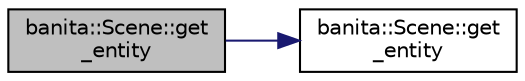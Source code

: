digraph "banita::Scene::get_entity"
{
 // LATEX_PDF_SIZE
  edge [fontname="Helvetica",fontsize="10",labelfontname="Helvetica",labelfontsize="10"];
  node [fontname="Helvetica",fontsize="10",shape=record];
  rankdir="LR";
  Node11 [label="banita::Scene::get\l_entity",height=0.2,width=0.4,color="black", fillcolor="grey75", style="filled", fontcolor="black",tooltip="Get the entity object."];
  Node11 -> Node12 [color="midnightblue",fontsize="10",style="solid",fontname="Helvetica"];
  Node12 [label="banita::Scene::get\l_entity",height=0.2,width=0.4,color="black", fillcolor="white", style="filled",URL="$da/d56/classbanita_1_1_scene.html#abbb415ef292d34cc6882af2d59e5a25d",tooltip="Get the entity object."];
}
